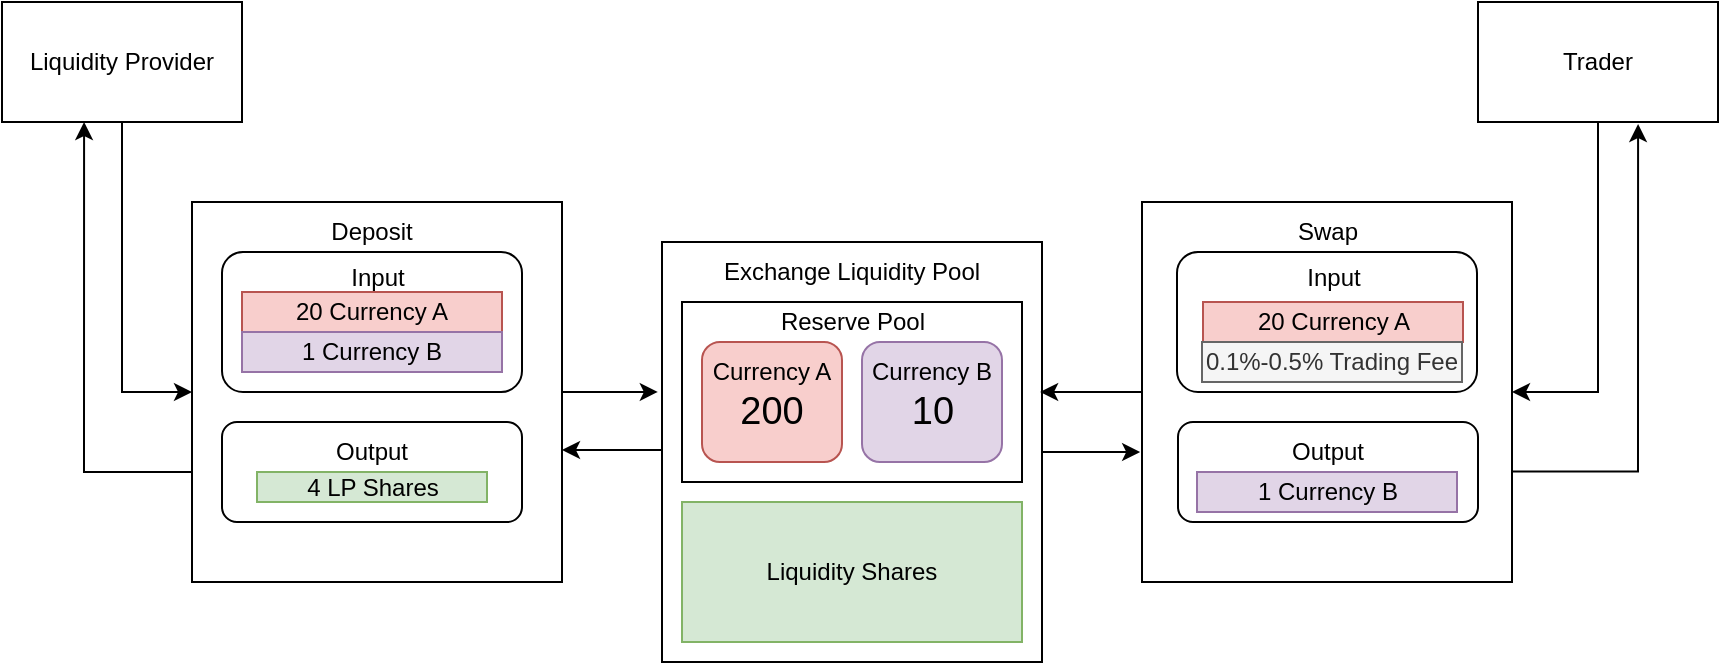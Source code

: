 <mxfile version="16.6.6" type="device"><diagram id="N-AAWRLyhFVGz--v-oCf" name="Page-1"><mxGraphModel dx="1556" dy="1270" grid="1" gridSize="10" guides="1" tooltips="1" connect="1" arrows="1" fold="1" page="1" pageScale="1" pageWidth="850" pageHeight="1100" math="0" shadow="0"><root><mxCell id="0"/><mxCell id="1" parent="0"/><mxCell id="Rm5SJ-n4oOdZwvL5Z7Q_-23" style="edgeStyle=orthogonalEdgeStyle;rounded=0;orthogonalLoop=1;jettySize=auto;html=1;exitX=1;exitY=0.5;exitDx=0;exitDy=0;entryX=-0.011;entryY=0.357;entryDx=0;entryDy=0;entryPerimeter=0;fontSize=12;" edge="1" parent="1" source="Rm5SJ-n4oOdZwvL5Z7Q_-21" target="Rm5SJ-n4oOdZwvL5Z7Q_-1"><mxGeometry relative="1" as="geometry"/></mxCell><mxCell id="Rm5SJ-n4oOdZwvL5Z7Q_-21" value="" style="rounded=0;whiteSpace=wrap;html=1;fontSize=12;" vertex="1" parent="1"><mxGeometry x="105" y="240" width="185" height="190" as="geometry"/></mxCell><mxCell id="Rm5SJ-n4oOdZwvL5Z7Q_-24" style="edgeStyle=orthogonalEdgeStyle;rounded=0;orthogonalLoop=1;jettySize=auto;html=1;exitX=0;exitY=0.5;exitDx=0;exitDy=0;fontSize=12;" edge="1" parent="1" source="Rm5SJ-n4oOdZwvL5Z7Q_-1"><mxGeometry relative="1" as="geometry"><mxPoint x="290" y="364" as="targetPoint"/><Array as="points"><mxPoint x="340" y="364"/></Array></mxGeometry></mxCell><mxCell id="Rm5SJ-n4oOdZwvL5Z7Q_-39" style="edgeStyle=orthogonalEdgeStyle;rounded=0;orthogonalLoop=1;jettySize=auto;html=1;exitX=1;exitY=0.5;exitDx=0;exitDy=0;entryX=-0.005;entryY=0.658;entryDx=0;entryDy=0;entryPerimeter=0;fontSize=12;" edge="1" parent="1" source="Rm5SJ-n4oOdZwvL5Z7Q_-1" target="Rm5SJ-n4oOdZwvL5Z7Q_-27"><mxGeometry relative="1" as="geometry"/></mxCell><mxCell id="Rm5SJ-n4oOdZwvL5Z7Q_-1" value="" style="rounded=0;whiteSpace=wrap;html=1;" vertex="1" parent="1"><mxGeometry x="340" y="260" width="190" height="210" as="geometry"/></mxCell><mxCell id="Rm5SJ-n4oOdZwvL5Z7Q_-2" value="Exchange Liquidity Pool" style="text;html=1;strokeColor=none;fillColor=none;align=center;verticalAlign=middle;whiteSpace=wrap;rounded=0;" vertex="1" parent="1"><mxGeometry x="360" y="260" width="150" height="30" as="geometry"/></mxCell><mxCell id="Rm5SJ-n4oOdZwvL5Z7Q_-3" value="" style="rounded=0;whiteSpace=wrap;html=1;" vertex="1" parent="1"><mxGeometry x="350" y="290" width="170" height="90" as="geometry"/></mxCell><mxCell id="Rm5SJ-n4oOdZwvL5Z7Q_-4" value="Reserve Pool" style="text;html=1;strokeColor=none;fillColor=none;align=center;verticalAlign=middle;whiteSpace=wrap;rounded=0;" vertex="1" parent="1"><mxGeometry x="397.5" y="290" width="75" height="20" as="geometry"/></mxCell><mxCell id="Rm5SJ-n4oOdZwvL5Z7Q_-5" value="" style="rounded=1;whiteSpace=wrap;html=1;fillColor=#f8cecc;strokeColor=#b85450;" vertex="1" parent="1"><mxGeometry x="360" y="310" width="70" height="60" as="geometry"/></mxCell><mxCell id="Rm5SJ-n4oOdZwvL5Z7Q_-6" value="" style="rounded=1;whiteSpace=wrap;html=1;fillColor=#e1d5e7;strokeColor=#9673a6;" vertex="1" parent="1"><mxGeometry x="440" y="310" width="70" height="60" as="geometry"/></mxCell><mxCell id="Rm5SJ-n4oOdZwvL5Z7Q_-7" value="Currency A" style="text;html=1;strokeColor=none;fillColor=none;align=center;verticalAlign=middle;whiteSpace=wrap;rounded=0;" vertex="1" parent="1"><mxGeometry x="360" y="310" width="70" height="30" as="geometry"/></mxCell><mxCell id="Rm5SJ-n4oOdZwvL5Z7Q_-8" value="Currency B" style="text;html=1;strokeColor=none;fillColor=none;align=center;verticalAlign=middle;whiteSpace=wrap;rounded=0;" vertex="1" parent="1"><mxGeometry x="440" y="310" width="70" height="30" as="geometry"/></mxCell><mxCell id="Rm5SJ-n4oOdZwvL5Z7Q_-9" value="&lt;font style=&quot;font-size: 19px&quot;&gt;200&lt;/font&gt;" style="text;html=1;strokeColor=none;fillColor=none;align=center;verticalAlign=middle;whiteSpace=wrap;rounded=0;" vertex="1" parent="1"><mxGeometry x="365" y="330" width="60" height="30" as="geometry"/></mxCell><mxCell id="Rm5SJ-n4oOdZwvL5Z7Q_-10" value="&lt;font style=&quot;font-size: 19px&quot;&gt;10&lt;/font&gt;" style="text;html=1;strokeColor=none;fillColor=none;align=center;verticalAlign=middle;whiteSpace=wrap;rounded=0;" vertex="1" parent="1"><mxGeometry x="457.5" y="330" width="35" height="30" as="geometry"/></mxCell><mxCell id="Rm5SJ-n4oOdZwvL5Z7Q_-11" value="" style="rounded=0;whiteSpace=wrap;html=1;fontSize=19;fillColor=#d5e8d4;strokeColor=#82b366;" vertex="1" parent="1"><mxGeometry x="350" y="390" width="170" height="70" as="geometry"/></mxCell><mxCell id="Rm5SJ-n4oOdZwvL5Z7Q_-12" value="Liquidity Shares" style="text;html=1;strokeColor=none;fillColor=none;align=center;verticalAlign=middle;whiteSpace=wrap;rounded=0;fontSize=12;" vertex="1" parent="1"><mxGeometry x="365" y="410" width="140" height="30" as="geometry"/></mxCell><mxCell id="Rm5SJ-n4oOdZwvL5Z7Q_-22" style="edgeStyle=orthogonalEdgeStyle;rounded=0;orthogonalLoop=1;jettySize=auto;html=1;entryX=0;entryY=0.5;entryDx=0;entryDy=0;fontSize=12;" edge="1" parent="1" source="Rm5SJ-n4oOdZwvL5Z7Q_-13" target="Rm5SJ-n4oOdZwvL5Z7Q_-21"><mxGeometry relative="1" as="geometry"/></mxCell><mxCell id="Rm5SJ-n4oOdZwvL5Z7Q_-13" value="Liquidity Provider" style="rounded=0;whiteSpace=wrap;html=1;fontSize=12;" vertex="1" parent="1"><mxGeometry x="10" y="140" width="120" height="60" as="geometry"/></mxCell><mxCell id="Rm5SJ-n4oOdZwvL5Z7Q_-14" value="" style="rounded=1;whiteSpace=wrap;html=1;fontSize=12;" vertex="1" parent="1"><mxGeometry x="120" y="265" width="150" height="70" as="geometry"/></mxCell><mxCell id="Rm5SJ-n4oOdZwvL5Z7Q_-15" value="Deposit" style="text;html=1;strokeColor=none;fillColor=none;align=center;verticalAlign=middle;whiteSpace=wrap;rounded=0;fontSize=12;" vertex="1" parent="1"><mxGeometry x="165" y="240" width="60" height="30" as="geometry"/></mxCell><mxCell id="Rm5SJ-n4oOdZwvL5Z7Q_-16" value="20 Currency A" style="text;html=1;strokeColor=#b85450;fillColor=#f8cecc;align=center;verticalAlign=middle;whiteSpace=wrap;rounded=0;fontSize=12;fontStyle=0" vertex="1" parent="1"><mxGeometry x="130" y="285" width="130" height="20" as="geometry"/></mxCell><mxCell id="Rm5SJ-n4oOdZwvL5Z7Q_-17" value="1 Currency B" style="text;html=1;strokeColor=#9673a6;fillColor=#e1d5e7;align=center;verticalAlign=middle;whiteSpace=wrap;rounded=0;fontSize=12;fontStyle=0" vertex="1" parent="1"><mxGeometry x="130" y="305" width="130" height="20" as="geometry"/></mxCell><mxCell id="Rm5SJ-n4oOdZwvL5Z7Q_-25" style="edgeStyle=orthogonalEdgeStyle;rounded=0;orthogonalLoop=1;jettySize=auto;html=1;fontSize=12;entryX=0.342;entryY=1;entryDx=0;entryDy=0;entryPerimeter=0;exitX=0;exitY=0.689;exitDx=0;exitDy=0;exitPerimeter=0;" edge="1" parent="1" source="Rm5SJ-n4oOdZwvL5Z7Q_-21" target="Rm5SJ-n4oOdZwvL5Z7Q_-13"><mxGeometry relative="1" as="geometry"><mxPoint x="50" y="210" as="targetPoint"/><Array as="points"><mxPoint x="105" y="375"/><mxPoint x="51" y="375"/></Array></mxGeometry></mxCell><mxCell id="Rm5SJ-n4oOdZwvL5Z7Q_-18" value="" style="rounded=1;whiteSpace=wrap;html=1;fontSize=12;" vertex="1" parent="1"><mxGeometry x="120" y="350" width="150" height="50" as="geometry"/></mxCell><mxCell id="Rm5SJ-n4oOdZwvL5Z7Q_-19" value="Output" style="text;html=1;strokeColor=none;fillColor=none;align=center;verticalAlign=middle;whiteSpace=wrap;rounded=0;fontSize=12;" vertex="1" parent="1"><mxGeometry x="165" y="355" width="60" height="20" as="geometry"/></mxCell><mxCell id="Rm5SJ-n4oOdZwvL5Z7Q_-20" value="4 LP Shares" style="text;html=1;strokeColor=#82b366;fillColor=#d5e8d4;align=center;verticalAlign=middle;whiteSpace=wrap;rounded=0;fontSize=12;" vertex="1" parent="1"><mxGeometry x="137.5" y="375" width="115" height="15" as="geometry"/></mxCell><mxCell id="Rm5SJ-n4oOdZwvL5Z7Q_-38" style="edgeStyle=orthogonalEdgeStyle;rounded=0;orthogonalLoop=1;jettySize=auto;html=1;entryX=0.995;entryY=0.357;entryDx=0;entryDy=0;entryPerimeter=0;fontSize=12;" edge="1" parent="1" source="Rm5SJ-n4oOdZwvL5Z7Q_-27" target="Rm5SJ-n4oOdZwvL5Z7Q_-1"><mxGeometry relative="1" as="geometry"/></mxCell><mxCell id="Rm5SJ-n4oOdZwvL5Z7Q_-27" value="" style="rounded=0;whiteSpace=wrap;html=1;fontSize=12;" vertex="1" parent="1"><mxGeometry x="580" y="240" width="185" height="190" as="geometry"/></mxCell><mxCell id="Rm5SJ-n4oOdZwvL5Z7Q_-28" value="Swap" style="text;html=1;strokeColor=none;fillColor=none;align=center;verticalAlign=middle;whiteSpace=wrap;rounded=0;fontSize=12;" vertex="1" parent="1"><mxGeometry x="643" y="240" width="60" height="30" as="geometry"/></mxCell><mxCell id="Rm5SJ-n4oOdZwvL5Z7Q_-29" value="Input" style="text;html=1;strokeColor=none;fillColor=none;align=center;verticalAlign=middle;whiteSpace=wrap;rounded=0;fontSize=12;" vertex="1" parent="1"><mxGeometry x="168" y="265" width="60" height="25" as="geometry"/></mxCell><mxCell id="Rm5SJ-n4oOdZwvL5Z7Q_-31" value="" style="rounded=1;whiteSpace=wrap;html=1;fontSize=12;" vertex="1" parent="1"><mxGeometry x="597.5" y="265" width="150" height="70" as="geometry"/></mxCell><mxCell id="Rm5SJ-n4oOdZwvL5Z7Q_-32" value="Input" style="text;html=1;strokeColor=none;fillColor=none;align=center;verticalAlign=middle;whiteSpace=wrap;rounded=0;fontSize=12;" vertex="1" parent="1"><mxGeometry x="645.5" y="265" width="60" height="25" as="geometry"/></mxCell><mxCell id="Rm5SJ-n4oOdZwvL5Z7Q_-42" style="edgeStyle=orthogonalEdgeStyle;rounded=0;orthogonalLoop=1;jettySize=auto;html=1;entryX=0.667;entryY=1.017;entryDx=0;entryDy=0;entryPerimeter=0;fontSize=12;exitX=0.999;exitY=0.709;exitDx=0;exitDy=0;exitPerimeter=0;" edge="1" parent="1" source="Rm5SJ-n4oOdZwvL5Z7Q_-27" target="Rm5SJ-n4oOdZwvL5Z7Q_-40"><mxGeometry relative="1" as="geometry"><mxPoint x="770" y="375" as="sourcePoint"/></mxGeometry></mxCell><mxCell id="Rm5SJ-n4oOdZwvL5Z7Q_-33" value="" style="rounded=1;whiteSpace=wrap;html=1;fontSize=12;" vertex="1" parent="1"><mxGeometry x="598" y="350" width="150" height="50" as="geometry"/></mxCell><mxCell id="Rm5SJ-n4oOdZwvL5Z7Q_-34" value="Output" style="text;html=1;strokeColor=none;fillColor=none;align=center;verticalAlign=middle;whiteSpace=wrap;rounded=0;fontSize=12;" vertex="1" parent="1"><mxGeometry x="643" y="355" width="60" height="20" as="geometry"/></mxCell><mxCell id="Rm5SJ-n4oOdZwvL5Z7Q_-35" value="20 Currency A" style="text;html=1;strokeColor=#b85450;fillColor=#f8cecc;align=center;verticalAlign=middle;whiteSpace=wrap;rounded=0;fontSize=12;fontStyle=0" vertex="1" parent="1"><mxGeometry x="610.5" y="290" width="130" height="20" as="geometry"/></mxCell><mxCell id="Rm5SJ-n4oOdZwvL5Z7Q_-36" value="1 Currency B" style="text;html=1;strokeColor=#9673a6;fillColor=#e1d5e7;align=center;verticalAlign=middle;whiteSpace=wrap;rounded=0;fontSize=12;fontStyle=0" vertex="1" parent="1"><mxGeometry x="607.5" y="375" width="130" height="20" as="geometry"/></mxCell><mxCell id="Rm5SJ-n4oOdZwvL5Z7Q_-37" value="0.1%-0.5% Trading Fee" style="text;html=1;strokeColor=#666666;fillColor=#f5f5f5;align=center;verticalAlign=middle;whiteSpace=wrap;rounded=0;fontSize=12;fontColor=#333333;" vertex="1" parent="1"><mxGeometry x="610" y="310" width="130" height="20" as="geometry"/></mxCell><mxCell id="Rm5SJ-n4oOdZwvL5Z7Q_-41" style="edgeStyle=orthogonalEdgeStyle;rounded=0;orthogonalLoop=1;jettySize=auto;html=1;exitX=0.5;exitY=1;exitDx=0;exitDy=0;entryX=1;entryY=0.5;entryDx=0;entryDy=0;fontSize=12;" edge="1" parent="1" source="Rm5SJ-n4oOdZwvL5Z7Q_-40" target="Rm5SJ-n4oOdZwvL5Z7Q_-27"><mxGeometry relative="1" as="geometry"/></mxCell><mxCell id="Rm5SJ-n4oOdZwvL5Z7Q_-40" value="Trader" style="rounded=0;whiteSpace=wrap;html=1;fontSize=12;" vertex="1" parent="1"><mxGeometry x="748" y="140" width="120" height="60" as="geometry"/></mxCell></root></mxGraphModel></diagram></mxfile>